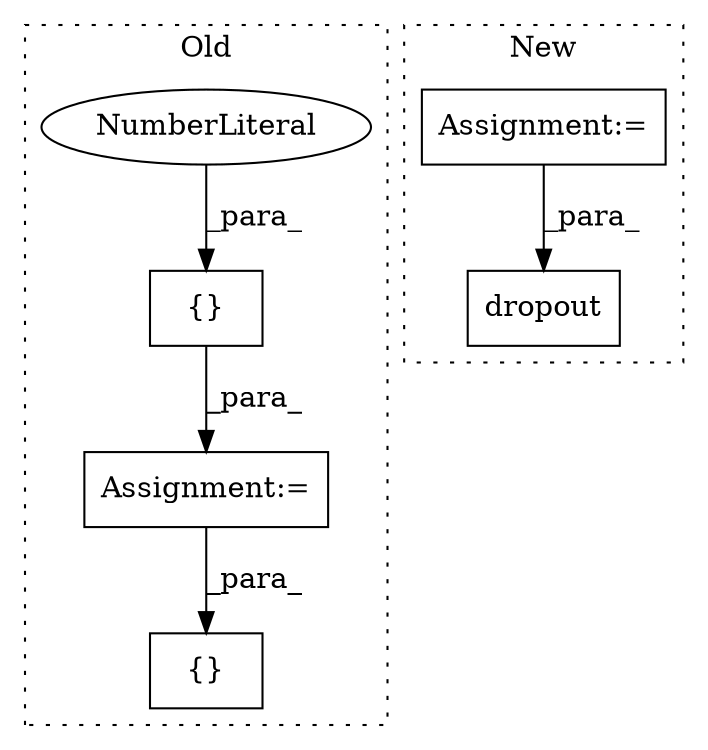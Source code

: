 digraph G {
subgraph cluster0 {
1 [label="{}" a="4" s="14802,14813" l="1,1" shape="box"];
3 [label="Assignment:=" a="7" s="14677" l="1" shape="box"];
5 [label="NumberLiteral" a="34" s="14803" l="1" shape="ellipse"];
6 [label="{}" a="4" s="14873,14876" l="1,1" shape="box"];
label = "Old";
style="dotted";
}
subgraph cluster1 {
2 [label="dropout" a="32" s="11195,11223" l="8,1" shape="box"];
4 [label="Assignment:=" a="7" s="11158" l="1" shape="box"];
label = "New";
style="dotted";
}
1 -> 3 [label="_para_"];
3 -> 6 [label="_para_"];
4 -> 2 [label="_para_"];
5 -> 1 [label="_para_"];
}